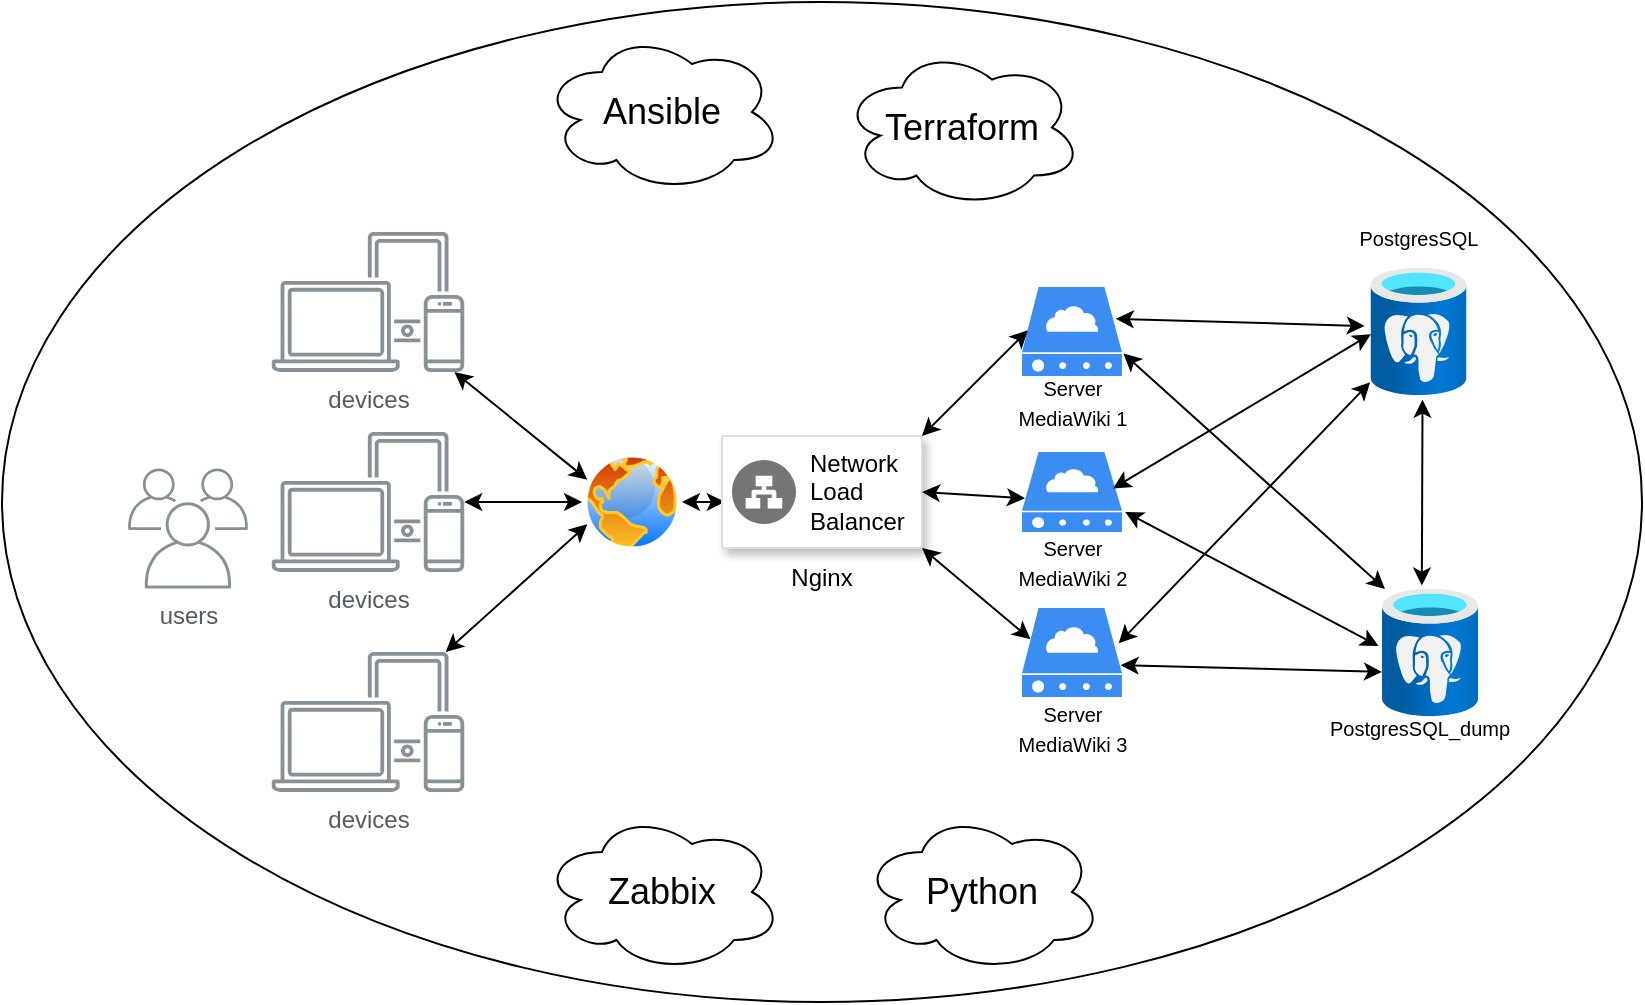 <mxfile>
    <diagram name="Page-1" id="8NoAi405iV9w-lXr4pfd">
        <mxGraphModel dx="2045" dy="1373" grid="1" gridSize="10" guides="1" tooltips="1" connect="1" arrows="1" fold="1" page="1" pageScale="1" pageWidth="850" pageHeight="1100" math="0" shadow="0">
            <root>
                <mxCell id="0"/>
                <mxCell id="1" parent="0"/>
                <mxCell id="44" value="" style="ellipse;whiteSpace=wrap;html=1;fontSize=10;fillColor=none;" vertex="1" parent="1">
                    <mxGeometry x="2" y="85" width="820" height="500" as="geometry"/>
                </mxCell>
                <mxCell id="11" style="edgeStyle=none;html=1;startArrow=classic;startFill=1;entryX=0;entryY=0.5;entryDx=0;entryDy=0;" edge="1" parent="1" source="4" target="9">
                    <mxGeometry relative="1" as="geometry">
                        <mxPoint x="275" y="335.475" as="targetPoint"/>
                    </mxGeometry>
                </mxCell>
                <mxCell id="4" value="devices" style="sketch=0;outlineConnect=0;gradientColor=none;fontColor=#545B64;strokeColor=none;fillColor=#879196;dashed=0;verticalLabelPosition=bottom;verticalAlign=top;align=center;html=1;fontSize=12;fontStyle=0;shape=mxgraph.aws4.illustration_devices;pointerEvents=1;aspect=fixed;" parent="1" vertex="1">
                    <mxGeometry x="135" y="300" width="100" height="70" as="geometry"/>
                </mxCell>
                <mxCell id="12" style="edgeStyle=none;html=1;startArrow=classic;startFill=1;entryX=0;entryY=0.25;entryDx=0;entryDy=0;" edge="1" parent="1" source="5" target="9">
                    <mxGeometry relative="1" as="geometry">
                        <mxPoint x="277.15" y="315.203" as="targetPoint"/>
                    </mxGeometry>
                </mxCell>
                <mxCell id="5" value="devices" style="sketch=0;outlineConnect=0;gradientColor=none;fontColor=#545B64;strokeColor=none;fillColor=#879196;dashed=0;verticalLabelPosition=bottom;verticalAlign=top;align=center;html=1;fontSize=12;fontStyle=0;shape=mxgraph.aws4.illustration_devices;pointerEvents=1;aspect=fixed;" parent="1" vertex="1">
                    <mxGeometry x="135" y="200" width="100" height="70" as="geometry"/>
                </mxCell>
                <mxCell id="10" style="edgeStyle=none;html=1;entryX=0;entryY=0.75;entryDx=0;entryDy=0;startArrow=classic;startFill=1;" edge="1" parent="1" source="6" target="9">
                    <mxGeometry relative="1" as="geometry">
                        <mxPoint x="277.15" y="353.946" as="targetPoint"/>
                    </mxGeometry>
                </mxCell>
                <mxCell id="6" value="devices" style="sketch=0;outlineConnect=0;gradientColor=none;fontColor=#545B64;strokeColor=none;fillColor=#879196;dashed=0;verticalLabelPosition=bottom;verticalAlign=top;align=center;html=1;fontSize=12;fontStyle=0;shape=mxgraph.aws4.illustration_devices;pointerEvents=1;aspect=fixed;" parent="1" vertex="1">
                    <mxGeometry x="135" y="410" width="100" height="70" as="geometry"/>
                </mxCell>
                <mxCell id="7" value="users" style="sketch=0;outlineConnect=0;gradientColor=none;fontColor=#545B64;strokeColor=none;fillColor=#879196;dashed=0;verticalLabelPosition=bottom;verticalAlign=top;align=center;html=1;fontSize=12;fontStyle=0;aspect=fixed;shape=mxgraph.aws4.illustration_users;pointerEvents=1;points=[];" parent="1" vertex="1">
                    <mxGeometry x="65" y="318.25" width="60" height="60" as="geometry"/>
                </mxCell>
                <mxCell id="31" style="edgeStyle=none;html=1;entryX=0.014;entryY=0.588;entryDx=0;entryDy=0;entryPerimeter=0;startArrow=classic;startFill=1;" edge="1" parent="1" source="9" target="14">
                    <mxGeometry relative="1" as="geometry"/>
                </mxCell>
                <mxCell id="9" value="" style="aspect=fixed;perimeter=ellipsePerimeter;html=1;align=center;shadow=0;dashed=0;spacingTop=3;image;image=img/lib/active_directory/internet_globe.svg;" vertex="1" parent="1">
                    <mxGeometry x="292" y="310" width="50" height="50" as="geometry"/>
                </mxCell>
                <mxCell id="28" style="edgeStyle=none;html=1;exitX=1;exitY=1;exitDx=0;exitDy=0;entryX=0.085;entryY=0.352;entryDx=0;entryDy=0;entryPerimeter=0;startArrow=classic;startFill=1;" edge="1" parent="1" source="14" target="22">
                    <mxGeometry relative="1" as="geometry"/>
                </mxCell>
                <mxCell id="14" value="" style="strokeColor=#dddddd;shadow=1;strokeWidth=1;rounded=1;absoluteArcSize=1;arcSize=2;" vertex="1" parent="1">
                    <mxGeometry x="362" y="302" width="100" height="56" as="geometry"/>
                </mxCell>
                <mxCell id="15" value="Network&#10;Load&#10;Balancer" style="sketch=0;dashed=0;connectable=0;html=1;fillColor=#757575;strokeColor=none;shape=mxgraph.gcp2.network_load_balancer;part=1;labelPosition=right;verticalLabelPosition=middle;align=left;verticalAlign=middle;spacingLeft=5;fontSize=12;" vertex="1" parent="14">
                    <mxGeometry y="0.5" width="32" height="32" relative="1" as="geometry">
                        <mxPoint x="5" y="-16" as="offset"/>
                    </mxGeometry>
                </mxCell>
                <mxCell id="18" value="Nginx" style="text;strokeColor=none;align=center;fillColor=none;html=1;verticalAlign=middle;whiteSpace=wrap;rounded=0;" vertex="1" parent="1">
                    <mxGeometry x="382" y="358" width="60" height="30" as="geometry"/>
                </mxCell>
                <mxCell id="20" value="" style="sketch=0;html=1;aspect=fixed;strokeColor=none;shadow=0;align=center;verticalAlign=top;fillColor=#3B8DF1;shape=mxgraph.gcp2.cloud_server" vertex="1" parent="1">
                    <mxGeometry x="512" y="227.5" width="50" height="44.5" as="geometry"/>
                </mxCell>
                <mxCell id="21" value="" style="sketch=0;html=1;aspect=fixed;strokeColor=none;shadow=0;align=center;verticalAlign=top;fillColor=#3B8DF1;shape=mxgraph.gcp2.cloud_server" vertex="1" parent="1">
                    <mxGeometry x="512" y="310" width="50" height="40" as="geometry"/>
                </mxCell>
                <mxCell id="22" value="" style="sketch=0;html=1;aspect=fixed;strokeColor=none;shadow=0;align=center;verticalAlign=top;fillColor=#3B8DF1;shape=mxgraph.gcp2.cloud_server" vertex="1" parent="1">
                    <mxGeometry x="512" y="388" width="50" height="44.5" as="geometry"/>
                </mxCell>
                <mxCell id="23" value="&lt;font style=&quot;font-size: 10px;&quot;&gt;Server MediaWiki 1&lt;/font&gt;" style="text;strokeColor=none;align=center;fillColor=none;html=1;verticalAlign=middle;whiteSpace=wrap;rounded=0;" vertex="1" parent="1">
                    <mxGeometry x="499.5" y="270" width="75" height="30" as="geometry"/>
                </mxCell>
                <mxCell id="24" value="&lt;font style=&quot;font-size: 10px;&quot;&gt;Server MediaWiki 2&lt;/font&gt;" style="text;strokeColor=none;align=center;fillColor=none;html=1;verticalAlign=middle;whiteSpace=wrap;rounded=0;" vertex="1" parent="1">
                    <mxGeometry x="499.5" y="350" width="75" height="30" as="geometry"/>
                </mxCell>
                <mxCell id="25" value="&lt;font style=&quot;font-size: 10px;&quot;&gt;Server MediaWiki 3&lt;/font&gt;" style="text;strokeColor=none;align=center;fillColor=none;html=1;verticalAlign=middle;whiteSpace=wrap;rounded=0;" vertex="1" parent="1">
                    <mxGeometry x="499.5" y="432.5" width="75" height="30" as="geometry"/>
                </mxCell>
                <mxCell id="29" style="edgeStyle=none;html=1;exitX=1;exitY=0.5;exitDx=0;exitDy=0;entryX=0.03;entryY=0.579;entryDx=0;entryDy=0;entryPerimeter=0;startArrow=classic;startFill=1;" edge="1" parent="1" source="14" target="21">
                    <mxGeometry relative="1" as="geometry">
                        <mxPoint x="462" y="323.37" as="sourcePoint"/>
                        <mxPoint x="527.95" y="375.3" as="targetPoint"/>
                    </mxGeometry>
                </mxCell>
                <mxCell id="30" style="edgeStyle=none;html=1;exitX=1;exitY=0;exitDx=0;exitDy=0;entryX=0.059;entryY=0.486;entryDx=0;entryDy=0;entryPerimeter=0;startArrow=classic;startFill=1;" edge="1" parent="1" source="14" target="20">
                    <mxGeometry relative="1" as="geometry">
                        <mxPoint x="452" y="289.53" as="sourcePoint"/>
                        <mxPoint x="533.5" y="265.295" as="targetPoint"/>
                    </mxGeometry>
                </mxCell>
                <mxCell id="32" value="" style="aspect=fixed;html=1;points=[];align=center;image;fontSize=12;image=img/lib/azure2/databases/Azure_Database_PostgreSQL_Server.svg;" vertex="1" parent="1">
                    <mxGeometry x="686.25" y="217.75" width="48" height="64" as="geometry"/>
                </mxCell>
                <mxCell id="33" value="" style="aspect=fixed;html=1;points=[];align=center;image;fontSize=12;image=img/lib/azure2/databases/Azure_Database_PostgreSQL_Server.svg;" vertex="1" parent="1">
                    <mxGeometry x="692" y="378.25" width="48" height="64" as="geometry"/>
                </mxCell>
                <mxCell id="34" value="&lt;font style=&quot;font-size: 10px;&quot;&gt;PostgresSQL&lt;/font&gt;" style="text;strokeColor=none;align=center;fillColor=none;html=1;verticalAlign=middle;whiteSpace=wrap;rounded=0;" vertex="1" parent="1">
                    <mxGeometry x="672.75" y="187.75" width="75" height="30" as="geometry"/>
                </mxCell>
                <mxCell id="35" value="&lt;span style=&quot;font-size: 10px;&quot;&gt;PostgresSQL_dump&lt;/span&gt;" style="text;strokeColor=none;align=center;fillColor=none;html=1;verticalAlign=middle;whiteSpace=wrap;rounded=0;" vertex="1" parent="1">
                    <mxGeometry x="663.5" y="432.5" width="93.5" height="30" as="geometry"/>
                </mxCell>
                <mxCell id="36" style="edgeStyle=none;html=1;exitX=0.938;exitY=0.357;exitDx=0;exitDy=0;startArrow=classic;startFill=1;exitPerimeter=0;entryX=-0.06;entryY=0.457;entryDx=0;entryDy=0;entryPerimeter=0;" edge="1" parent="1" source="20" target="32">
                    <mxGeometry relative="1" as="geometry">
                        <mxPoint x="562" y="252.87" as="sourcePoint"/>
                        <mxPoint x="614.95" y="199.997" as="targetPoint"/>
                    </mxGeometry>
                </mxCell>
                <mxCell id="37" style="edgeStyle=none;html=1;exitX=1.014;exitY=0.748;exitDx=0;exitDy=0;startArrow=classic;startFill=1;exitPerimeter=0;entryX=0.031;entryY=0.004;entryDx=0;entryDy=0;entryPerimeter=0;" edge="1" parent="1" source="20" target="33">
                    <mxGeometry relative="1" as="geometry">
                        <mxPoint x="592.0" y="278.136" as="sourcePoint"/>
                        <mxPoint x="716.47" y="281.748" as="targetPoint"/>
                    </mxGeometry>
                </mxCell>
                <mxCell id="39" style="edgeStyle=none;html=1;exitX=1.032;exitY=0.749;exitDx=0;exitDy=0;startArrow=classic;startFill=1;exitPerimeter=0;entryX=-0.036;entryY=0.449;entryDx=0;entryDy=0;entryPerimeter=0;" edge="1" parent="1" source="21" target="33">
                    <mxGeometry relative="1" as="geometry">
                        <mxPoint x="574.5" y="329.067" as="sourcePoint"/>
                        <mxPoint x="708.338" y="462.496" as="targetPoint"/>
                    </mxGeometry>
                </mxCell>
                <mxCell id="40" style="edgeStyle=none;html=1;exitX=0.91;exitY=0.456;exitDx=0;exitDy=0;startArrow=classic;startFill=1;exitPerimeter=0;entryX=0.004;entryY=0.521;entryDx=0;entryDy=0;entryPerimeter=0;" edge="1" parent="1" source="21" target="32">
                    <mxGeometry relative="1" as="geometry">
                        <mxPoint x="568.45" y="336.96" as="sourcePoint"/>
                        <mxPoint x="700.272" y="416.986" as="targetPoint"/>
                    </mxGeometry>
                </mxCell>
                <mxCell id="41" style="edgeStyle=none;html=1;exitX=0.967;exitY=0.397;exitDx=0;exitDy=0;startArrow=classic;startFill=1;exitPerimeter=0;entryX=-0.003;entryY=0.896;entryDx=0;entryDy=0;entryPerimeter=0;" edge="1" parent="1" source="22" target="32">
                    <mxGeometry relative="1" as="geometry">
                        <mxPoint x="573.6" y="349.96" as="sourcePoint"/>
                        <mxPoint x="700.272" y="416.986" as="targetPoint"/>
                    </mxGeometry>
                </mxCell>
                <mxCell id="42" style="edgeStyle=none;html=1;exitX=0.986;exitY=0.642;exitDx=0;exitDy=0;startArrow=classic;startFill=1;exitPerimeter=0;entryX=0;entryY=0.652;entryDx=0;entryDy=0;entryPerimeter=0;" edge="1" parent="1" source="22" target="33">
                    <mxGeometry relative="1" as="geometry">
                        <mxPoint x="570.35" y="415.667" as="sourcePoint"/>
                        <mxPoint x="695.146" y="289.894" as="targetPoint"/>
                    </mxGeometry>
                </mxCell>
                <mxCell id="43" style="edgeStyle=none;html=1;exitX=0.415;exitY=-0.023;exitDx=0;exitDy=0;startArrow=classic;startFill=1;exitPerimeter=0;entryX=0.542;entryY=1.033;entryDx=0;entryDy=0;entryPerimeter=0;" edge="1" parent="1" source="33" target="32">
                    <mxGeometry relative="1" as="geometry">
                        <mxPoint x="722.0" y="359.997" as="sourcePoint"/>
                        <mxPoint x="847.756" y="229.424" as="targetPoint"/>
                    </mxGeometry>
                </mxCell>
                <mxCell id="45" value="&lt;font style=&quot;font-size: 18px;&quot;&gt;Zabbix&lt;/font&gt;" style="ellipse;shape=cloud;whiteSpace=wrap;html=1;fontSize=10;fillColor=none;" vertex="1" parent="1">
                    <mxGeometry x="272" y="490" width="120" height="80" as="geometry"/>
                </mxCell>
                <mxCell id="47" value="&lt;font style=&quot;font-size: 18px;&quot;&gt;Ansible&lt;/font&gt;" style="ellipse;shape=cloud;whiteSpace=wrap;html=1;fontSize=10;fillColor=none;" vertex="1" parent="1">
                    <mxGeometry x="272" y="100" width="120" height="80" as="geometry"/>
                </mxCell>
                <mxCell id="48" value="&lt;font style=&quot;font-size: 18px;&quot;&gt;Terraform&lt;/font&gt;" style="ellipse;shape=cloud;whiteSpace=wrap;html=1;fontSize=10;fillColor=none;" vertex="1" parent="1">
                    <mxGeometry x="422" y="107.75" width="120" height="80" as="geometry"/>
                </mxCell>
                <mxCell id="49" value="&lt;font style=&quot;font-size: 18px;&quot;&gt;Python&lt;/font&gt;" style="ellipse;shape=cloud;whiteSpace=wrap;html=1;fontSize=10;fillColor=none;" vertex="1" parent="1">
                    <mxGeometry x="432" y="490" width="120" height="80" as="geometry"/>
                </mxCell>
            </root>
        </mxGraphModel>
    </diagram>
</mxfile>